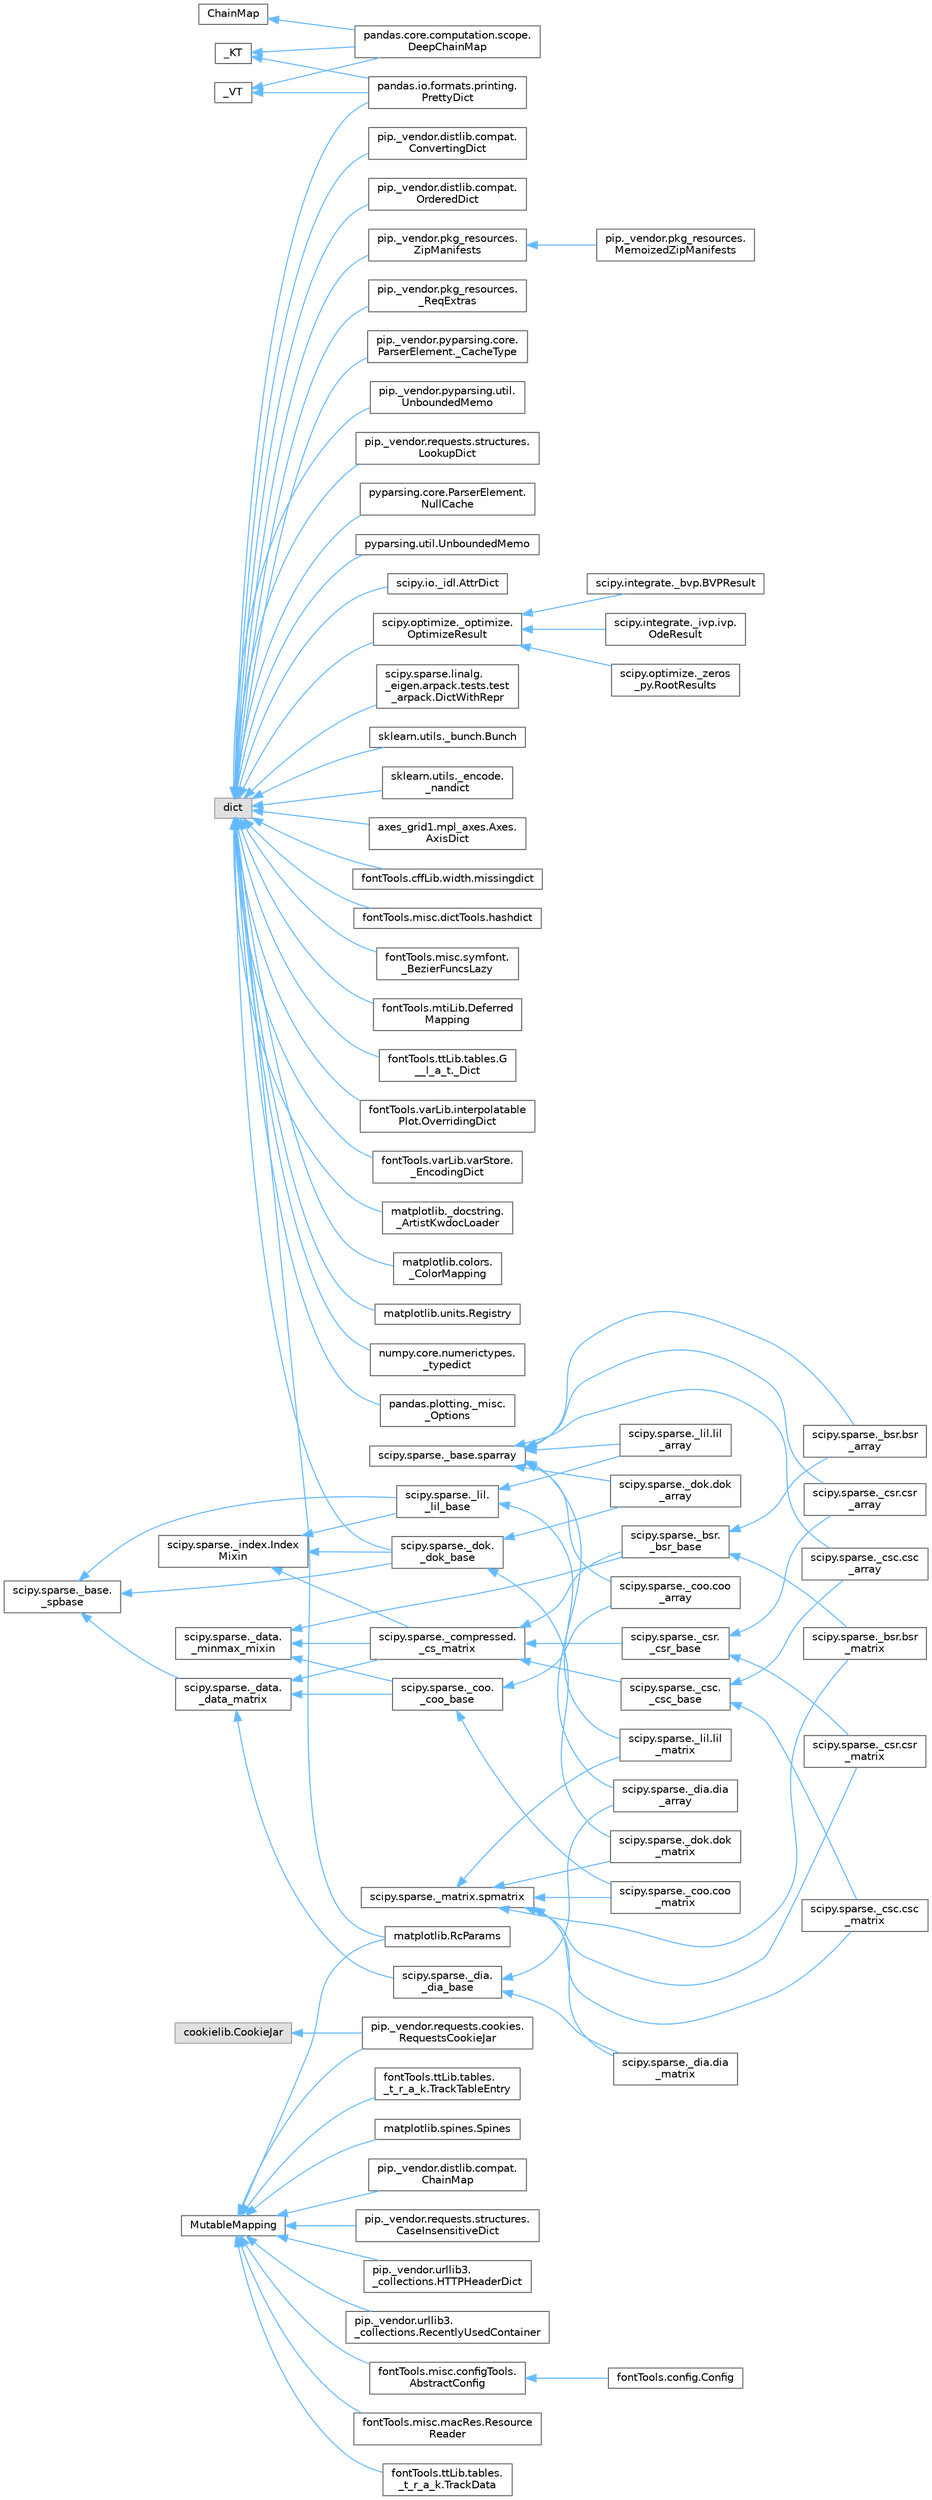 digraph "Graphical Class Hierarchy"
{
 // LATEX_PDF_SIZE
  bgcolor="transparent";
  edge [fontname=Helvetica,fontsize=10,labelfontname=Helvetica,labelfontsize=10];
  node [fontname=Helvetica,fontsize=10,shape=box,height=0.2,width=0.4];
  rankdir="LR";
  Node0 [id="Node000000",label="_KT",height=0.2,width=0.4,color="grey40", fillcolor="white", style="filled",URL="$de/def/class__KT.html",tooltip=" "];
  Node0 -> Node1 [id="edge2669_Node000000_Node000001",dir="back",color="steelblue1",style="solid",tooltip=" "];
  Node1 [id="Node000001",label="pandas.core.computation.scope.\lDeepChainMap",height=0.2,width=0.4,color="grey40", fillcolor="white", style="filled",URL="$de/d1b/classpandas_1_1core_1_1computation_1_1scope_1_1DeepChainMap.html",tooltip=" "];
  Node0 -> Node3 [id="edge2670_Node000000_Node000003",dir="back",color="steelblue1",style="solid",tooltip=" "];
  Node3 [id="Node000003",label="pandas.io.formats.printing.\lPrettyDict",height=0.2,width=0.4,color="grey40", fillcolor="white", style="filled",URL="$d3/daa/classpandas_1_1io_1_1formats_1_1printing_1_1PrettyDict.html",tooltip=" "];
  Node57 [id="Node000057",label="scipy.sparse._data.\l_minmax_mixin",height=0.2,width=0.4,color="grey40", fillcolor="white", style="filled",URL="$d5/d0a/classscipy_1_1sparse_1_1__data_1_1__minmax__mixin.html",tooltip=" "];
  Node57 -> Node51 [id="edge2671_Node000057_Node000051",dir="back",color="steelblue1",style="solid",tooltip=" "];
  Node51 [id="Node000051",label="scipy.sparse._bsr.\l_bsr_base",height=0.2,width=0.4,color="grey40", fillcolor="white", style="filled",URL="$dc/dbc/classscipy_1_1sparse_1_1__bsr_1_1__bsr__base.html",tooltip=" "];
  Node51 -> Node50 [id="edge2672_Node000051_Node000050",dir="back",color="steelblue1",style="solid",tooltip=" "];
  Node50 [id="Node000050",label="scipy.sparse._bsr.bsr\l_array",height=0.2,width=0.4,color="grey40", fillcolor="white", style="filled",URL="$da/d12/classscipy_1_1sparse_1_1__bsr_1_1bsr__array.html",tooltip=" "];
  Node51 -> Node52 [id="edge2673_Node000051_Node000052",dir="back",color="steelblue1",style="solid",tooltip=" "];
  Node52 [id="Node000052",label="scipy.sparse._bsr.bsr\l_matrix",height=0.2,width=0.4,color="grey40", fillcolor="white", style="filled",URL="$d1/d89/classscipy_1_1sparse_1_1__bsr_1_1bsr__matrix.html",tooltip=" "];
  Node57 -> Node58 [id="edge2674_Node000057_Node000058",dir="back",color="steelblue1",style="solid",tooltip=" "];
  Node58 [id="Node000058",label="scipy.sparse._compressed.\l_cs_matrix",height=0.2,width=0.4,color="grey40", fillcolor="white", style="filled",URL="$dd/dd4/classscipy_1_1sparse_1_1__compressed_1_1__cs__matrix.html",tooltip=" "];
  Node58 -> Node51 [id="edge2675_Node000058_Node000051",dir="back",color="steelblue1",style="solid",tooltip=" "];
  Node58 -> Node59 [id="edge2676_Node000058_Node000059",dir="back",color="steelblue1",style="solid",tooltip=" "];
  Node59 [id="Node000059",label="scipy.sparse._csc.\l_csc_base",height=0.2,width=0.4,color="grey40", fillcolor="white", style="filled",URL="$d8/ddd/classscipy_1_1sparse_1_1__csc_1_1__csc__base.html",tooltip=" "];
  Node59 -> Node60 [id="edge2677_Node000059_Node000060",dir="back",color="steelblue1",style="solid",tooltip=" "];
  Node60 [id="Node000060",label="scipy.sparse._csc.csc\l_array",height=0.2,width=0.4,color="grey40", fillcolor="white", style="filled",URL="$db/dc6/classscipy_1_1sparse_1_1__csc_1_1csc__array.html",tooltip=" "];
  Node59 -> Node61 [id="edge2678_Node000059_Node000061",dir="back",color="steelblue1",style="solid",tooltip=" "];
  Node61 [id="Node000061",label="scipy.sparse._csc.csc\l_matrix",height=0.2,width=0.4,color="grey40", fillcolor="white", style="filled",URL="$d3/db7/classscipy_1_1sparse_1_1__csc_1_1csc__matrix.html",tooltip=" "];
  Node58 -> Node62 [id="edge2679_Node000058_Node000062",dir="back",color="steelblue1",style="solid",tooltip=" "];
  Node62 [id="Node000062",label="scipy.sparse._csr.\l_csr_base",height=0.2,width=0.4,color="grey40", fillcolor="white", style="filled",URL="$d9/d30/classscipy_1_1sparse_1_1__csr_1_1__csr__base.html",tooltip=" "];
  Node62 -> Node63 [id="edge2680_Node000062_Node000063",dir="back",color="steelblue1",style="solid",tooltip=" "];
  Node63 [id="Node000063",label="scipy.sparse._csr.csr\l_array",height=0.2,width=0.4,color="grey40", fillcolor="white", style="filled",URL="$db/d84/classscipy_1_1sparse_1_1__csr_1_1csr__array.html",tooltip=" "];
  Node62 -> Node64 [id="edge2681_Node000062_Node000064",dir="back",color="steelblue1",style="solid",tooltip=" "];
  Node64 [id="Node000064",label="scipy.sparse._csr.csr\l_matrix",height=0.2,width=0.4,color="grey40", fillcolor="white", style="filled",URL="$dd/dd0/classscipy_1_1sparse_1_1__csr_1_1csr__matrix.html",tooltip=" "];
  Node57 -> Node55 [id="edge2682_Node000057_Node000055",dir="back",color="steelblue1",style="solid",tooltip=" "];
  Node55 [id="Node000055",label="scipy.sparse._coo.\l_coo_base",height=0.2,width=0.4,color="grey40", fillcolor="white", style="filled",URL="$dd/d96/classscipy_1_1sparse_1_1__coo_1_1__coo__base.html",tooltip=" "];
  Node55 -> Node56 [id="edge2683_Node000055_Node000056",dir="back",color="steelblue1",style="solid",tooltip=" "];
  Node56 [id="Node000056",label="scipy.sparse._coo.coo\l_array",height=0.2,width=0.4,color="grey40", fillcolor="white", style="filled",URL="$d7/d7e/classscipy_1_1sparse_1_1__coo_1_1coo__array.html",tooltip=" "];
  Node55 -> Node54 [id="edge2684_Node000055_Node000054",dir="back",color="steelblue1",style="solid",tooltip=" "];
  Node54 [id="Node000054",label="scipy.sparse._coo.coo\l_matrix",height=0.2,width=0.4,color="grey40", fillcolor="white", style="filled",URL="$d9/d4b/classscipy_1_1sparse_1_1__coo_1_1coo__matrix.html",tooltip=" "];
  Node69 [id="Node000069",label="scipy.sparse._base.\l_spbase",height=0.2,width=0.4,color="grey40", fillcolor="white", style="filled",URL="$d7/daf/classscipy_1_1sparse_1_1__base_1_1__spbase.html",tooltip=" "];
  Node69 -> Node65 [id="edge2685_Node000069_Node000065",dir="back",color="steelblue1",style="solid",tooltip=" "];
  Node65 [id="Node000065",label="scipy.sparse._data.\l_data_matrix",height=0.2,width=0.4,color="grey40", fillcolor="white", style="filled",URL="$d4/da4/classscipy_1_1sparse_1_1__data_1_1__data__matrix.html",tooltip=" "];
  Node65 -> Node58 [id="edge2686_Node000065_Node000058",dir="back",color="steelblue1",style="solid",tooltip=" "];
  Node65 -> Node55 [id="edge2687_Node000065_Node000055",dir="back",color="steelblue1",style="solid",tooltip=" "];
  Node65 -> Node66 [id="edge2688_Node000065_Node000066",dir="back",color="steelblue1",style="solid",tooltip=" "];
  Node66 [id="Node000066",label="scipy.sparse._dia.\l_dia_base",height=0.2,width=0.4,color="grey40", fillcolor="white", style="filled",URL="$de/d97/classscipy_1_1sparse_1_1__dia_1_1__dia__base.html",tooltip=" "];
  Node66 -> Node67 [id="edge2689_Node000066_Node000067",dir="back",color="steelblue1",style="solid",tooltip=" "];
  Node67 [id="Node000067",label="scipy.sparse._dia.dia\l_array",height=0.2,width=0.4,color="grey40", fillcolor="white", style="filled",URL="$d4/df8/classscipy_1_1sparse_1_1__dia_1_1dia__array.html",tooltip=" "];
  Node66 -> Node68 [id="edge2690_Node000066_Node000068",dir="back",color="steelblue1",style="solid",tooltip=" "];
  Node68 [id="Node000068",label="scipy.sparse._dia.dia\l_matrix",height=0.2,width=0.4,color="grey40", fillcolor="white", style="filled",URL="$dc/d07/classscipy_1_1sparse_1_1__dia_1_1dia__matrix.html",tooltip=" "];
  Node69 -> Node47 [id="edge2691_Node000069_Node000047",dir="back",color="steelblue1",style="solid",tooltip=" "];
  Node47 [id="Node000047",label="scipy.sparse._dok.\l_dok_base",height=0.2,width=0.4,color="grey40", fillcolor="white", style="filled",URL="$dc/d1b/classscipy_1_1sparse_1_1__dok_1_1__dok__base.html",tooltip=" "];
  Node47 -> Node48 [id="edge2692_Node000047_Node000048",dir="back",color="steelblue1",style="solid",tooltip=" "];
  Node48 [id="Node000048",label="scipy.sparse._dok.dok\l_array",height=0.2,width=0.4,color="grey40", fillcolor="white", style="filled",URL="$d6/dea/classscipy_1_1sparse_1_1__dok_1_1dok__array.html",tooltip=" "];
  Node47 -> Node74 [id="edge2693_Node000047_Node000074",dir="back",color="steelblue1",style="solid",tooltip=" "];
  Node74 [id="Node000074",label="scipy.sparse._dok.dok\l_matrix",height=0.2,width=0.4,color="grey40", fillcolor="white", style="filled",URL="$da/d40/classscipy_1_1sparse_1_1__dok_1_1dok__matrix.html",tooltip=" "];
  Node69 -> Node70 [id="edge2694_Node000069_Node000070",dir="back",color="steelblue1",style="solid",tooltip=" "];
  Node70 [id="Node000070",label="scipy.sparse._lil.\l_lil_base",height=0.2,width=0.4,color="grey40", fillcolor="white", style="filled",URL="$dd/d76/classscipy_1_1sparse_1_1__lil_1_1__lil__base.html",tooltip=" "];
  Node70 -> Node71 [id="edge2695_Node000070_Node000071",dir="back",color="steelblue1",style="solid",tooltip=" "];
  Node71 [id="Node000071",label="scipy.sparse._lil.lil\l_array",height=0.2,width=0.4,color="grey40", fillcolor="white", style="filled",URL="$d9/d0a/classscipy_1_1sparse_1_1__lil_1_1lil__array.html",tooltip=" "];
  Node70 -> Node72 [id="edge2696_Node000070_Node000072",dir="back",color="steelblue1",style="solid",tooltip=" "];
  Node72 [id="Node000072",label="scipy.sparse._lil.lil\l_matrix",height=0.2,width=0.4,color="grey40", fillcolor="white", style="filled",URL="$d3/d9f/classscipy_1_1sparse_1_1__lil_1_1lil__matrix.html",tooltip=" "];
  Node2 [id="Node000002",label="_VT",height=0.2,width=0.4,color="grey40", fillcolor="white", style="filled",URL="$d8/dbe/class__VT.html",tooltip=" "];
  Node2 -> Node1 [id="edge2697_Node000002_Node000001",dir="back",color="steelblue1",style="solid",tooltip=" "];
  Node2 -> Node3 [id="edge2698_Node000002_Node000003",dir="back",color="steelblue1",style="solid",tooltip=" "];
  Node78 [id="Node000078",label="ChainMap",height=0.2,width=0.4,color="grey40", fillcolor="white", style="filled",URL="$d0/d4f/classChainMap.html",tooltip=" "];
  Node78 -> Node1 [id="edge2699_Node000078_Node000001",dir="back",color="steelblue1",style="solid",tooltip=" "];
  Node23 [id="Node000023",label="cookielib.CookieJar",height=0.2,width=0.4,color="grey60", fillcolor="#E0E0E0", style="filled",tooltip=" "];
  Node23 -> Node22 [id="edge2700_Node000023_Node000022",dir="back",color="steelblue1",style="solid",tooltip=" "];
  Node22 [id="Node000022",label="pip._vendor.requests.cookies.\lRequestsCookieJar",height=0.2,width=0.4,color="grey40", fillcolor="white", style="filled",URL="$d0/d7b/classpip_1_1__vendor_1_1requests_1_1cookies_1_1RequestsCookieJar.html",tooltip=" "];
  Node73 [id="Node000073",label="scipy.sparse._index.Index\lMixin",height=0.2,width=0.4,color="grey40", fillcolor="white", style="filled",URL="$d2/da5/classscipy_1_1sparse_1_1__index_1_1IndexMixin.html",tooltip=" "];
  Node73 -> Node58 [id="edge2701_Node000073_Node000058",dir="back",color="steelblue1",style="solid",tooltip=" "];
  Node73 -> Node47 [id="edge2702_Node000073_Node000047",dir="back",color="steelblue1",style="solid",tooltip=" "];
  Node73 -> Node70 [id="edge2703_Node000073_Node000070",dir="back",color="steelblue1",style="solid",tooltip=" "];
  Node14 [id="Node000014",label="MutableMapping",height=0.2,width=0.4,color="grey40", fillcolor="white", style="filled",URL="$d7/d72/classMutableMapping.html",tooltip=" "];
  Node14 -> Node15 [id="edge2704_Node000014_Node000015",dir="back",color="steelblue1",style="solid",tooltip=" "];
  Node15 [id="Node000015",label="fontTools.misc.configTools.\lAbstractConfig",height=0.2,width=0.4,color="grey40", fillcolor="white", style="filled",URL="$d6/d8e/classfontTools_1_1misc_1_1configTools_1_1AbstractConfig.html",tooltip=" "];
  Node15 -> Node16 [id="edge2705_Node000015_Node000016",dir="back",color="steelblue1",style="solid",tooltip=" "];
  Node16 [id="Node000016",label="fontTools.config.Config",height=0.2,width=0.4,color="grey40", fillcolor="white", style="filled",URL="$d7/d7d/classfontTools_1_1config_1_1Config.html",tooltip=" "];
  Node14 -> Node17 [id="edge2706_Node000014_Node000017",dir="back",color="steelblue1",style="solid",tooltip=" "];
  Node17 [id="Node000017",label="fontTools.misc.macRes.Resource\lReader",height=0.2,width=0.4,color="grey40", fillcolor="white", style="filled",URL="$d6/dba/classfontTools_1_1misc_1_1macRes_1_1ResourceReader.html",tooltip=" "];
  Node14 -> Node18 [id="edge2707_Node000014_Node000018",dir="back",color="steelblue1",style="solid",tooltip=" "];
  Node18 [id="Node000018",label="fontTools.ttLib.tables.\l_t_r_a_k.TrackData",height=0.2,width=0.4,color="grey40", fillcolor="white", style="filled",URL="$df/d11/classfontTools_1_1ttLib_1_1tables_1_1__t__r__a__k_1_1TrackData.html",tooltip=" "];
  Node14 -> Node19 [id="edge2708_Node000014_Node000019",dir="back",color="steelblue1",style="solid",tooltip=" "];
  Node19 [id="Node000019",label="fontTools.ttLib.tables.\l_t_r_a_k.TrackTableEntry",height=0.2,width=0.4,color="grey40", fillcolor="white", style="filled",URL="$d2/dd9/classfontTools_1_1ttLib_1_1tables_1_1__t__r__a__k_1_1TrackTableEntry.html",tooltip=" "];
  Node14 -> Node13 [id="edge2709_Node000014_Node000013",dir="back",color="steelblue1",style="solid",tooltip=" "];
  Node13 [id="Node000013",label="matplotlib.RcParams",height=0.2,width=0.4,color="grey40", fillcolor="white", style="filled",URL="$d7/d7e/classmatplotlib_1_1RcParams.html",tooltip=" "];
  Node14 -> Node20 [id="edge2710_Node000014_Node000020",dir="back",color="steelblue1",style="solid",tooltip=" "];
  Node20 [id="Node000020",label="matplotlib.spines.Spines",height=0.2,width=0.4,color="grey40", fillcolor="white", style="filled",URL="$d6/d10/classmatplotlib_1_1spines_1_1Spines.html",tooltip=" "];
  Node14 -> Node21 [id="edge2711_Node000014_Node000021",dir="back",color="steelblue1",style="solid",tooltip=" "];
  Node21 [id="Node000021",label="pip._vendor.distlib.compat.\lChainMap",height=0.2,width=0.4,color="grey40", fillcolor="white", style="filled",URL="$da/db0/classpip_1_1__vendor_1_1distlib_1_1compat_1_1ChainMap.html",tooltip=" "];
  Node14 -> Node22 [id="edge2712_Node000014_Node000022",dir="back",color="steelblue1",style="solid",tooltip=" "];
  Node14 -> Node24 [id="edge2713_Node000014_Node000024",dir="back",color="steelblue1",style="solid",tooltip=" "];
  Node24 [id="Node000024",label="pip._vendor.requests.structures.\lCaseInsensitiveDict",height=0.2,width=0.4,color="grey40", fillcolor="white", style="filled",URL="$dc/de0/classpip_1_1__vendor_1_1requests_1_1structures_1_1CaseInsensitiveDict.html",tooltip=" "];
  Node14 -> Node25 [id="edge2714_Node000014_Node000025",dir="back",color="steelblue1",style="solid",tooltip=" "];
  Node25 [id="Node000025",label="pip._vendor.urllib3.\l_collections.HTTPHeaderDict",height=0.2,width=0.4,color="grey40", fillcolor="white", style="filled",URL="$d8/d04/classpip_1_1__vendor_1_1urllib3_1_1__collections_1_1HTTPHeaderDict.html",tooltip=" "];
  Node14 -> Node26 [id="edge2715_Node000014_Node000026",dir="back",color="steelblue1",style="solid",tooltip=" "];
  Node26 [id="Node000026",label="pip._vendor.urllib3.\l_collections.RecentlyUsedContainer",height=0.2,width=0.4,color="grey40", fillcolor="white", style="filled",URL="$d9/da0/classpip_1_1__vendor_1_1urllib3_1_1__collections_1_1RecentlyUsedContainer.html",tooltip=" "];
  Node49 [id="Node000049",label="scipy.sparse._base.sparray",height=0.2,width=0.4,color="grey40", fillcolor="white", style="filled",URL="$db/d7f/classscipy_1_1sparse_1_1__base_1_1sparray.html",tooltip=" "];
  Node49 -> Node50 [id="edge2716_Node000049_Node000050",dir="back",color="steelblue1",style="solid",tooltip=" "];
  Node49 -> Node56 [id="edge2717_Node000049_Node000056",dir="back",color="steelblue1",style="solid",tooltip=" "];
  Node49 -> Node60 [id="edge2718_Node000049_Node000060",dir="back",color="steelblue1",style="solid",tooltip=" "];
  Node49 -> Node63 [id="edge2719_Node000049_Node000063",dir="back",color="steelblue1",style="solid",tooltip=" "];
  Node49 -> Node67 [id="edge2720_Node000049_Node000067",dir="back",color="steelblue1",style="solid",tooltip=" "];
  Node49 -> Node48 [id="edge2721_Node000049_Node000048",dir="back",color="steelblue1",style="solid",tooltip=" "];
  Node49 -> Node71 [id="edge2722_Node000049_Node000071",dir="back",color="steelblue1",style="solid",tooltip=" "];
  Node53 [id="Node000053",label="scipy.sparse._matrix.spmatrix",height=0.2,width=0.4,color="grey40", fillcolor="white", style="filled",URL="$d9/de4/classscipy_1_1sparse_1_1__matrix_1_1spmatrix.html",tooltip=" "];
  Node53 -> Node52 [id="edge2723_Node000053_Node000052",dir="back",color="steelblue1",style="solid",tooltip=" "];
  Node53 -> Node54 [id="edge2724_Node000053_Node000054",dir="back",color="steelblue1",style="solid",tooltip=" "];
  Node53 -> Node61 [id="edge2725_Node000053_Node000061",dir="back",color="steelblue1",style="solid",tooltip=" "];
  Node53 -> Node64 [id="edge2726_Node000053_Node000064",dir="back",color="steelblue1",style="solid",tooltip=" "];
  Node53 -> Node68 [id="edge2727_Node000053_Node000068",dir="back",color="steelblue1",style="solid",tooltip=" "];
  Node53 -> Node74 [id="edge2728_Node000053_Node000074",dir="back",color="steelblue1",style="solid",tooltip=" "];
  Node53 -> Node72 [id="edge2729_Node000053_Node000072",dir="back",color="steelblue1",style="solid",tooltip=" "];
  Node4 [id="Node000004",label="dict",height=0.2,width=0.4,color="grey60", fillcolor="#E0E0E0", style="filled",tooltip=" "];
  Node4 -> Node5 [id="edge2730_Node000004_Node000005",dir="back",color="steelblue1",style="solid",tooltip=" "];
  Node5 [id="Node000005",label="axes_grid1.mpl_axes.Axes.\lAxisDict",height=0.2,width=0.4,color="grey40", fillcolor="white", style="filled",URL="$d1/d49/classaxes__grid1_1_1mpl__axes_1_1Axes_1_1AxisDict.html",tooltip=" "];
  Node4 -> Node6 [id="edge2731_Node000004_Node000006",dir="back",color="steelblue1",style="solid",tooltip=" "];
  Node6 [id="Node000006",label="fontTools.cffLib.width.missingdict",height=0.2,width=0.4,color="grey40", fillcolor="white", style="filled",URL="$d7/d8e/classfontTools_1_1cffLib_1_1width_1_1missingdict.html",tooltip=" "];
  Node4 -> Node7 [id="edge2732_Node000004_Node000007",dir="back",color="steelblue1",style="solid",tooltip=" "];
  Node7 [id="Node000007",label="fontTools.misc.dictTools.hashdict",height=0.2,width=0.4,color="grey40", fillcolor="white", style="filled",URL="$dc/d8e/classfontTools_1_1misc_1_1dictTools_1_1hashdict.html",tooltip=" "];
  Node4 -> Node8 [id="edge2733_Node000004_Node000008",dir="back",color="steelblue1",style="solid",tooltip=" "];
  Node8 [id="Node000008",label="fontTools.misc.symfont.\l_BezierFuncsLazy",height=0.2,width=0.4,color="grey40", fillcolor="white", style="filled",URL="$d9/d80/classfontTools_1_1misc_1_1symfont_1_1__BezierFuncsLazy.html",tooltip=" "];
  Node4 -> Node9 [id="edge2734_Node000004_Node000009",dir="back",color="steelblue1",style="solid",tooltip=" "];
  Node9 [id="Node000009",label="fontTools.mtiLib.Deferred\lMapping",height=0.2,width=0.4,color="grey40", fillcolor="white", style="filled",URL="$da/dbe/classfontTools_1_1mtiLib_1_1DeferredMapping.html",tooltip=" "];
  Node4 -> Node10 [id="edge2735_Node000004_Node000010",dir="back",color="steelblue1",style="solid",tooltip=" "];
  Node10 [id="Node000010",label="fontTools.ttLib.tables.G\l__l_a_t._Dict",height=0.2,width=0.4,color="grey40", fillcolor="white", style="filled",URL="$d1/d92/classfontTools_1_1ttLib_1_1tables_1_1G____l__a__t_1_1__Dict.html",tooltip=" "];
  Node4 -> Node11 [id="edge2736_Node000004_Node000011",dir="back",color="steelblue1",style="solid",tooltip=" "];
  Node11 [id="Node000011",label="fontTools.varLib.interpolatable\lPlot.OverridingDict",height=0.2,width=0.4,color="grey40", fillcolor="white", style="filled",URL="$d8/d3e/classfontTools_1_1varLib_1_1interpolatablePlot_1_1OverridingDict.html",tooltip=" "];
  Node4 -> Node12 [id="edge2737_Node000004_Node000012",dir="back",color="steelblue1",style="solid",tooltip=" "];
  Node12 [id="Node000012",label="fontTools.varLib.varStore.\l_EncodingDict",height=0.2,width=0.4,color="grey40", fillcolor="white", style="filled",URL="$d8/d41/classfontTools_1_1varLib_1_1varStore_1_1__EncodingDict.html",tooltip=" "];
  Node4 -> Node13 [id="edge2738_Node000004_Node000013",dir="back",color="steelblue1",style="solid",tooltip=" "];
  Node4 -> Node27 [id="edge2739_Node000004_Node000027",dir="back",color="steelblue1",style="solid",tooltip=" "];
  Node27 [id="Node000027",label="matplotlib._docstring.\l_ArtistKwdocLoader",height=0.2,width=0.4,color="grey40", fillcolor="white", style="filled",URL="$d1/dc1/classmatplotlib_1_1__docstring_1_1__ArtistKwdocLoader.html",tooltip=" "];
  Node4 -> Node28 [id="edge2740_Node000004_Node000028",dir="back",color="steelblue1",style="solid",tooltip=" "];
  Node28 [id="Node000028",label="matplotlib.colors.\l_ColorMapping",height=0.2,width=0.4,color="grey40", fillcolor="white", style="filled",URL="$d8/dfb/classmatplotlib_1_1colors_1_1__ColorMapping.html",tooltip=" "];
  Node4 -> Node29 [id="edge2741_Node000004_Node000029",dir="back",color="steelblue1",style="solid",tooltip=" "];
  Node29 [id="Node000029",label="matplotlib.units.Registry",height=0.2,width=0.4,color="grey40", fillcolor="white", style="filled",URL="$d1/de4/classmatplotlib_1_1units_1_1Registry.html",tooltip=" "];
  Node4 -> Node30 [id="edge2742_Node000004_Node000030",dir="back",color="steelblue1",style="solid",tooltip=" "];
  Node30 [id="Node000030",label="numpy.core.numerictypes.\l_typedict",height=0.2,width=0.4,color="grey40", fillcolor="white", style="filled",URL="$dd/d9d/classnumpy_1_1core_1_1numerictypes_1_1__typedict.html",tooltip=" "];
  Node4 -> Node3 [id="edge2743_Node000004_Node000003",dir="back",color="steelblue1",style="solid",tooltip=" "];
  Node4 -> Node31 [id="edge2744_Node000004_Node000031",dir="back",color="steelblue1",style="solid",tooltip=" "];
  Node31 [id="Node000031",label="pandas.plotting._misc.\l_Options",height=0.2,width=0.4,color="grey40", fillcolor="white", style="filled",URL="$dc/d35/classpandas_1_1plotting_1_1__misc_1_1__Options.html",tooltip=" "];
  Node4 -> Node32 [id="edge2745_Node000004_Node000032",dir="back",color="steelblue1",style="solid",tooltip=" "];
  Node32 [id="Node000032",label="pip._vendor.distlib.compat.\lConvertingDict",height=0.2,width=0.4,color="grey40", fillcolor="white", style="filled",URL="$de/db7/classpip_1_1__vendor_1_1distlib_1_1compat_1_1ConvertingDict.html",tooltip=" "];
  Node4 -> Node33 [id="edge2746_Node000004_Node000033",dir="back",color="steelblue1",style="solid",tooltip=" "];
  Node33 [id="Node000033",label="pip._vendor.distlib.compat.\lOrderedDict",height=0.2,width=0.4,color="grey40", fillcolor="white", style="filled",URL="$d3/de9/classpip_1_1__vendor_1_1distlib_1_1compat_1_1OrderedDict.html",tooltip=" "];
  Node4 -> Node34 [id="edge2747_Node000004_Node000034",dir="back",color="steelblue1",style="solid",tooltip=" "];
  Node34 [id="Node000034",label="pip._vendor.pkg_resources.\lZipManifests",height=0.2,width=0.4,color="grey40", fillcolor="white", style="filled",URL="$d5/d57/classpip_1_1__vendor_1_1pkg__resources_1_1ZipManifests.html",tooltip=" "];
  Node34 -> Node35 [id="edge2748_Node000034_Node000035",dir="back",color="steelblue1",style="solid",tooltip=" "];
  Node35 [id="Node000035",label="pip._vendor.pkg_resources.\lMemoizedZipManifests",height=0.2,width=0.4,color="grey40", fillcolor="white", style="filled",URL="$d3/d8e/classpip_1_1__vendor_1_1pkg__resources_1_1MemoizedZipManifests.html",tooltip=" "];
  Node4 -> Node36 [id="edge2749_Node000004_Node000036",dir="back",color="steelblue1",style="solid",tooltip=" "];
  Node36 [id="Node000036",label="pip._vendor.pkg_resources.\l_ReqExtras",height=0.2,width=0.4,color="grey40", fillcolor="white", style="filled",URL="$db/d50/classpip_1_1__vendor_1_1pkg__resources_1_1__ReqExtras.html",tooltip=" "];
  Node4 -> Node37 [id="edge2750_Node000004_Node000037",dir="back",color="steelblue1",style="solid",tooltip=" "];
  Node37 [id="Node000037",label="pip._vendor.pyparsing.core.\lParserElement._CacheType",height=0.2,width=0.4,color="grey40", fillcolor="white", style="filled",URL="$d2/d03/classpip_1_1__vendor_1_1pyparsing_1_1core_1_1ParserElement_1_1__CacheType.html",tooltip=" "];
  Node4 -> Node38 [id="edge2751_Node000004_Node000038",dir="back",color="steelblue1",style="solid",tooltip=" "];
  Node38 [id="Node000038",label="pip._vendor.pyparsing.util.\lUnboundedMemo",height=0.2,width=0.4,color="grey40", fillcolor="white", style="filled",URL="$d5/dbc/classpip_1_1__vendor_1_1pyparsing_1_1util_1_1UnboundedMemo.html",tooltip=" "];
  Node4 -> Node39 [id="edge2752_Node000004_Node000039",dir="back",color="steelblue1",style="solid",tooltip=" "];
  Node39 [id="Node000039",label="pip._vendor.requests.structures.\lLookupDict",height=0.2,width=0.4,color="grey40", fillcolor="white", style="filled",URL="$d7/d9e/classpip_1_1__vendor_1_1requests_1_1structures_1_1LookupDict.html",tooltip=" "];
  Node4 -> Node40 [id="edge2753_Node000004_Node000040",dir="back",color="steelblue1",style="solid",tooltip=" "];
  Node40 [id="Node000040",label="pyparsing.core.ParserElement.\lNullCache",height=0.2,width=0.4,color="grey40", fillcolor="white", style="filled",URL="$de/d98/classpyparsing_1_1core_1_1ParserElement_1_1NullCache.html",tooltip=" "];
  Node4 -> Node41 [id="edge2754_Node000004_Node000041",dir="back",color="steelblue1",style="solid",tooltip=" "];
  Node41 [id="Node000041",label="pyparsing.util.UnboundedMemo",height=0.2,width=0.4,color="grey40", fillcolor="white", style="filled",URL="$d4/d5d/classpyparsing_1_1util_1_1UnboundedMemo.html",tooltip=" "];
  Node4 -> Node42 [id="edge2755_Node000004_Node000042",dir="back",color="steelblue1",style="solid",tooltip=" "];
  Node42 [id="Node000042",label="scipy.io._idl.AttrDict",height=0.2,width=0.4,color="grey40", fillcolor="white", style="filled",URL="$de/d5e/classscipy_1_1io_1_1__idl_1_1AttrDict.html",tooltip=" "];
  Node4 -> Node43 [id="edge2756_Node000004_Node000043",dir="back",color="steelblue1",style="solid",tooltip=" "];
  Node43 [id="Node000043",label="scipy.optimize._optimize.\lOptimizeResult",height=0.2,width=0.4,color="grey40", fillcolor="white", style="filled",URL="$db/dbd/classscipy_1_1optimize_1_1__optimize_1_1OptimizeResult.html",tooltip=" "];
  Node43 -> Node44 [id="edge2757_Node000043_Node000044",dir="back",color="steelblue1",style="solid",tooltip=" "];
  Node44 [id="Node000044",label="scipy.integrate._bvp.BVPResult",height=0.2,width=0.4,color="grey40", fillcolor="white", style="filled",URL="$d2/db4/classscipy_1_1integrate_1_1__bvp_1_1BVPResult.html",tooltip=" "];
  Node43 -> Node45 [id="edge2758_Node000043_Node000045",dir="back",color="steelblue1",style="solid",tooltip=" "];
  Node45 [id="Node000045",label="scipy.integrate._ivp.ivp.\lOdeResult",height=0.2,width=0.4,color="grey40", fillcolor="white", style="filled",URL="$dd/d45/classscipy_1_1integrate_1_1__ivp_1_1ivp_1_1OdeResult.html",tooltip=" "];
  Node43 -> Node46 [id="edge2759_Node000043_Node000046",dir="back",color="steelblue1",style="solid",tooltip=" "];
  Node46 [id="Node000046",label="scipy.optimize._zeros\l_py.RootResults",height=0.2,width=0.4,color="grey40", fillcolor="white", style="filled",URL="$dd/d5d/classscipy_1_1optimize_1_1__zeros__py_1_1RootResults.html",tooltip=" "];
  Node4 -> Node47 [id="edge2760_Node000004_Node000047",dir="back",color="steelblue1",style="solid",tooltip=" "];
  Node4 -> Node75 [id="edge2761_Node000004_Node000075",dir="back",color="steelblue1",style="solid",tooltip=" "];
  Node75 [id="Node000075",label="scipy.sparse.linalg.\l_eigen.arpack.tests.test\l_arpack.DictWithRepr",height=0.2,width=0.4,color="grey40", fillcolor="white", style="filled",URL="$d7/d14/classscipy_1_1sparse_1_1linalg_1_1__eigen_1_1arpack_1_1tests_1_1test__arpack_1_1DictWithRepr.html",tooltip=" "];
  Node4 -> Node76 [id="edge2762_Node000004_Node000076",dir="back",color="steelblue1",style="solid",tooltip=" "];
  Node76 [id="Node000076",label="sklearn.utils._bunch.Bunch",height=0.2,width=0.4,color="grey40", fillcolor="white", style="filled",URL="$d5/d84/classsklearn_1_1utils_1_1__bunch_1_1Bunch.html",tooltip=" "];
  Node4 -> Node77 [id="edge2763_Node000004_Node000077",dir="back",color="steelblue1",style="solid",tooltip=" "];
  Node77 [id="Node000077",label="sklearn.utils._encode.\l_nandict",height=0.2,width=0.4,color="grey40", fillcolor="white", style="filled",URL="$df/d14/classsklearn_1_1utils_1_1__encode_1_1__nandict.html",tooltip=" "];
}
